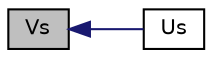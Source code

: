 digraph "Vs"
{
  bgcolor="transparent";
  edge [fontname="Helvetica",fontsize="10",labelfontname="Helvetica",labelfontsize="10"];
  node [fontname="Helvetica",fontsize="10",shape=record];
  rankdir="LR";
  Node1 [label="Vs",height=0.2,width=0.4,color="black", fillcolor="grey75", style="filled", fontcolor="black"];
  Node1 -> Node2 [dir="back",color="midnightblue",fontsize="10",style="solid",fontname="Helvetica"];
  Node2 [label="Us",height=0.2,width=0.4,color="black",URL="$a00129.html#a84e13a2ef3cff4ca530bc85559d4e1ef",tooltip="Non-const access to the velocity for nodei. "];
}
